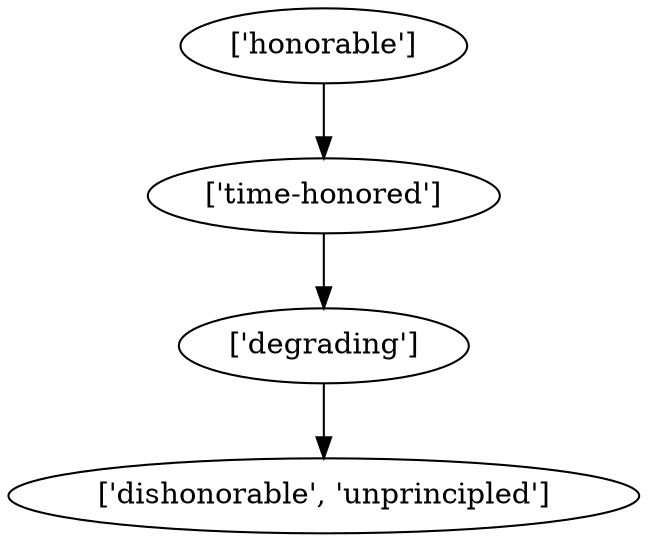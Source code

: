 strict digraph  {
	"['degrading']" -> "['dishonorable', 'unprincipled']";
	"['time-honored']" -> "['degrading']";
	"['honorable']" -> "['time-honored']";
}
